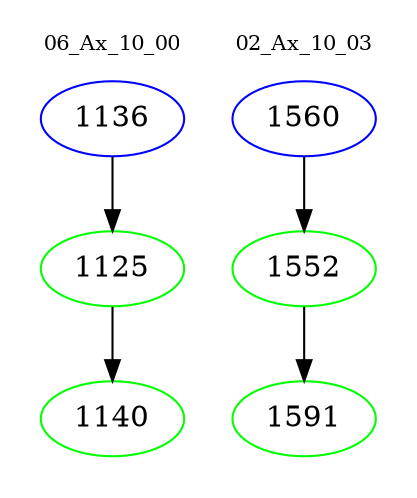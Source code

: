digraph{
subgraph cluster_0 {
color = white
label = "06_Ax_10_00";
fontsize=10;
T0_1136 [label="1136", color="blue"]
T0_1136 -> T0_1125 [color="black"]
T0_1125 [label="1125", color="green"]
T0_1125 -> T0_1140 [color="black"]
T0_1140 [label="1140", color="green"]
}
subgraph cluster_1 {
color = white
label = "02_Ax_10_03";
fontsize=10;
T1_1560 [label="1560", color="blue"]
T1_1560 -> T1_1552 [color="black"]
T1_1552 [label="1552", color="green"]
T1_1552 -> T1_1591 [color="black"]
T1_1591 [label="1591", color="green"]
}
}
